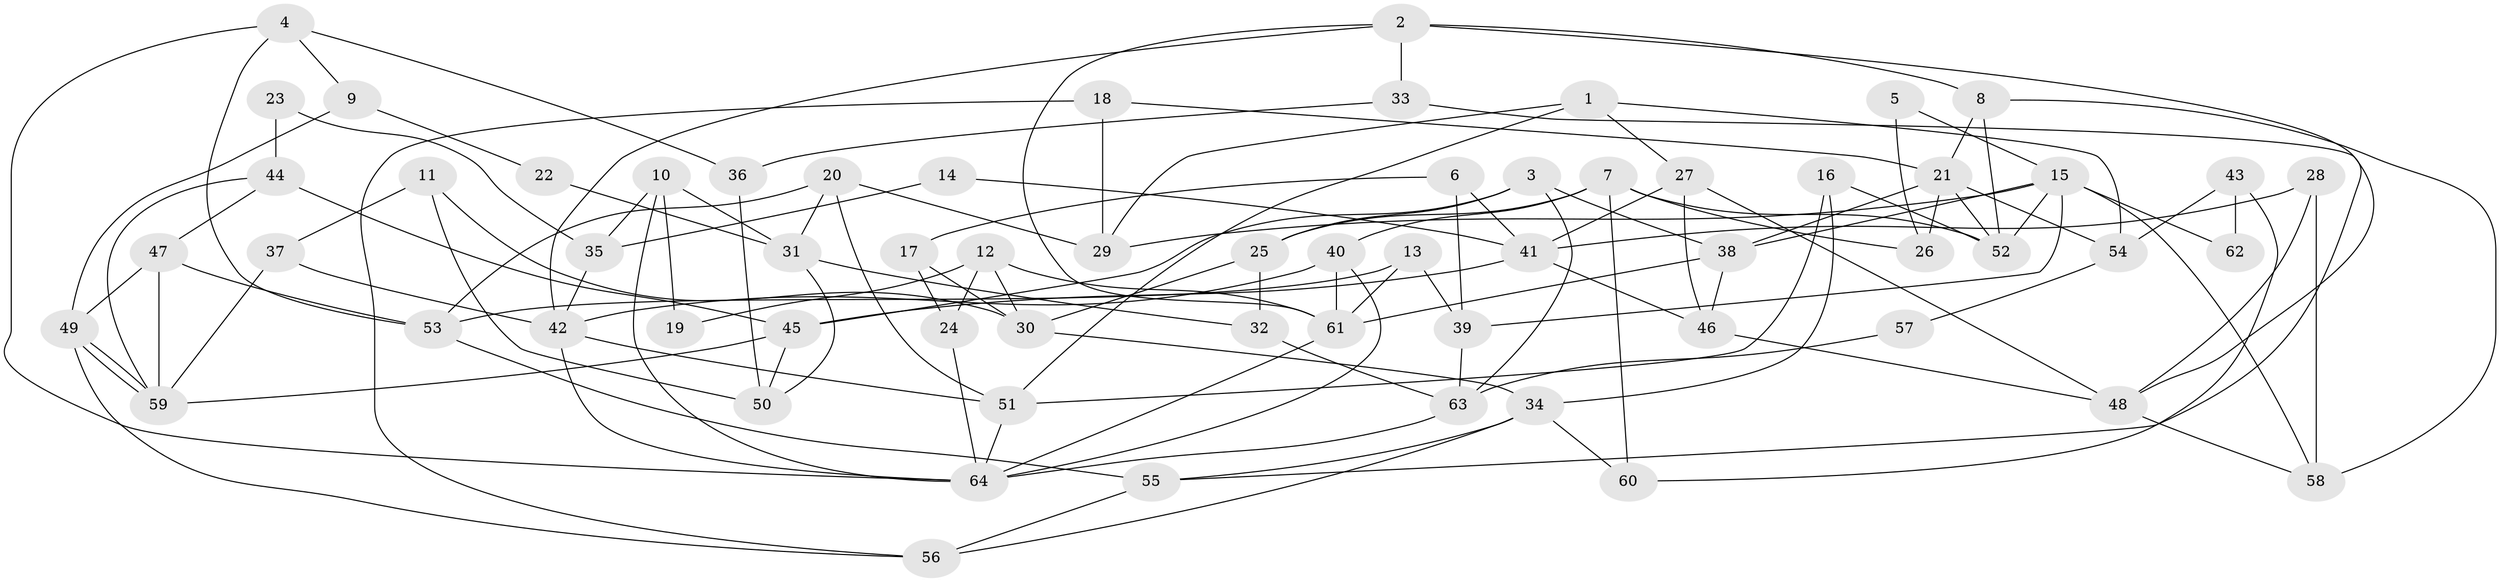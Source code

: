 // Generated by graph-tools (version 1.1) at 2025/26/03/09/25 03:26:10]
// undirected, 64 vertices, 128 edges
graph export_dot {
graph [start="1"]
  node [color=gray90,style=filled];
  1;
  2;
  3;
  4;
  5;
  6;
  7;
  8;
  9;
  10;
  11;
  12;
  13;
  14;
  15;
  16;
  17;
  18;
  19;
  20;
  21;
  22;
  23;
  24;
  25;
  26;
  27;
  28;
  29;
  30;
  31;
  32;
  33;
  34;
  35;
  36;
  37;
  38;
  39;
  40;
  41;
  42;
  43;
  44;
  45;
  46;
  47;
  48;
  49;
  50;
  51;
  52;
  53;
  54;
  55;
  56;
  57;
  58;
  59;
  60;
  61;
  62;
  63;
  64;
  1 -- 27;
  1 -- 51;
  1 -- 29;
  1 -- 54;
  2 -- 48;
  2 -- 42;
  2 -- 8;
  2 -- 33;
  2 -- 61;
  3 -- 45;
  3 -- 38;
  3 -- 25;
  3 -- 63;
  4 -- 53;
  4 -- 64;
  4 -- 9;
  4 -- 36;
  5 -- 15;
  5 -- 26;
  6 -- 41;
  6 -- 39;
  6 -- 17;
  7 -- 40;
  7 -- 52;
  7 -- 25;
  7 -- 26;
  7 -- 60;
  8 -- 21;
  8 -- 52;
  8 -- 58;
  9 -- 49;
  9 -- 22;
  10 -- 31;
  10 -- 64;
  10 -- 19;
  10 -- 35;
  11 -- 50;
  11 -- 30;
  11 -- 37;
  12 -- 61;
  12 -- 30;
  12 -- 19;
  12 -- 24;
  13 -- 61;
  13 -- 53;
  13 -- 39;
  14 -- 35;
  14 -- 41;
  15 -- 29;
  15 -- 39;
  15 -- 38;
  15 -- 52;
  15 -- 58;
  15 -- 62;
  16 -- 51;
  16 -- 52;
  16 -- 34;
  17 -- 24;
  17 -- 30;
  18 -- 56;
  18 -- 21;
  18 -- 29;
  20 -- 29;
  20 -- 31;
  20 -- 51;
  20 -- 53;
  21 -- 38;
  21 -- 52;
  21 -- 26;
  21 -- 54;
  22 -- 31;
  23 -- 35;
  23 -- 44;
  24 -- 64;
  25 -- 30;
  25 -- 32;
  27 -- 48;
  27 -- 46;
  27 -- 41;
  28 -- 58;
  28 -- 41;
  28 -- 48;
  30 -- 34;
  31 -- 32;
  31 -- 50;
  32 -- 63;
  33 -- 55;
  33 -- 36;
  34 -- 55;
  34 -- 56;
  34 -- 60;
  35 -- 42;
  36 -- 50;
  37 -- 42;
  37 -- 59;
  38 -- 46;
  38 -- 61;
  39 -- 63;
  40 -- 64;
  40 -- 61;
  40 -- 42;
  41 -- 45;
  41 -- 46;
  42 -- 64;
  42 -- 51;
  43 -- 54;
  43 -- 60;
  43 -- 62;
  44 -- 47;
  44 -- 59;
  44 -- 45;
  45 -- 59;
  45 -- 50;
  46 -- 48;
  47 -- 59;
  47 -- 49;
  47 -- 53;
  48 -- 58;
  49 -- 59;
  49 -- 59;
  49 -- 56;
  51 -- 64;
  53 -- 55;
  54 -- 57;
  55 -- 56;
  57 -- 63;
  61 -- 64;
  63 -- 64;
}
